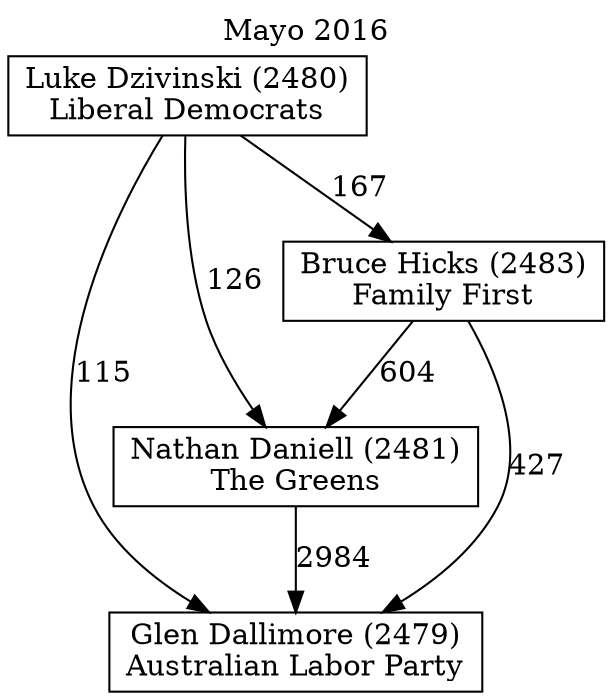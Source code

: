 // House preference flow
digraph "Glen Dallimore (2479)_Mayo_2016" {
	graph [label="Mayo 2016" labelloc=t mclimit=10]
	node [shape=box]
	"Luke Dzivinski (2480)" [label="Luke Dzivinski (2480)
Liberal Democrats"]
	"Nathan Daniell (2481)" [label="Nathan Daniell (2481)
The Greens"]
	"Glen Dallimore (2479)" [label="Glen Dallimore (2479)
Australian Labor Party"]
	"Bruce Hicks (2483)" [label="Bruce Hicks (2483)
Family First"]
	"Luke Dzivinski (2480)" -> "Bruce Hicks (2483)" [label=167]
	"Bruce Hicks (2483)" -> "Glen Dallimore (2479)" [label=427]
	"Nathan Daniell (2481)" -> "Glen Dallimore (2479)" [label=2984]
	"Luke Dzivinski (2480)" -> "Nathan Daniell (2481)" [label=126]
	"Bruce Hicks (2483)" -> "Nathan Daniell (2481)" [label=604]
	"Luke Dzivinski (2480)" -> "Glen Dallimore (2479)" [label=115]
}
